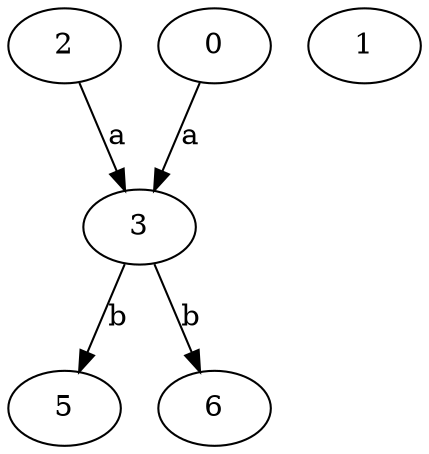 strict digraph  {
2;
3;
5;
0;
1;
6;
2 -> 3  [label=a];
3 -> 5  [label=b];
3 -> 6  [label=b];
0 -> 3  [label=a];
}
